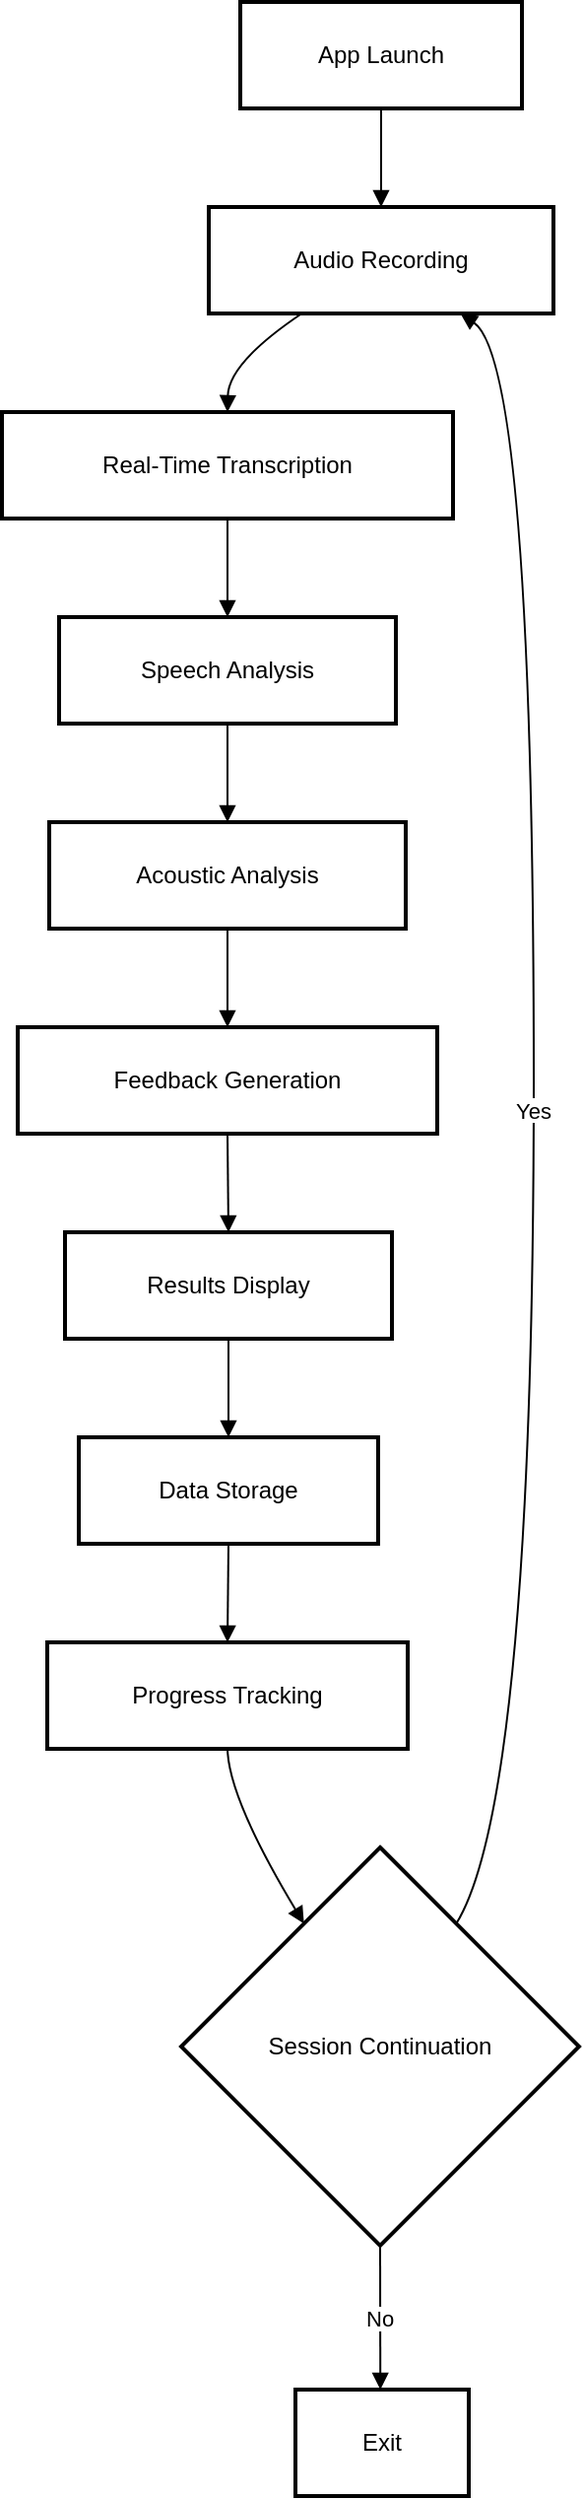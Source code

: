 <mxfile version="26.2.12">
  <diagram name="Page-1" id="HX_wR9H19o_IREb-Gq1F">
    <mxGraphModel>
      <root>
        <mxCell id="0" />
        <mxCell id="1" parent="0" />
        <mxCell id="2" value="App Launch" style="whiteSpace=wrap;strokeWidth=2;" vertex="1" parent="1">
          <mxGeometry x="129" y="8" width="143" height="54" as="geometry" />
        </mxCell>
        <mxCell id="3" value="Audio Recording" style="whiteSpace=wrap;strokeWidth=2;" vertex="1" parent="1">
          <mxGeometry x="113" y="112" width="175" height="54" as="geometry" />
        </mxCell>
        <mxCell id="4" value="Real-Time Transcription" style="whiteSpace=wrap;strokeWidth=2;" vertex="1" parent="1">
          <mxGeometry x="8" y="216" width="229" height="54" as="geometry" />
        </mxCell>
        <mxCell id="5" value="Speech Analysis" style="whiteSpace=wrap;strokeWidth=2;" vertex="1" parent="1">
          <mxGeometry x="37" y="320" width="171" height="54" as="geometry" />
        </mxCell>
        <mxCell id="6" value="Acoustic Analysis" style="whiteSpace=wrap;strokeWidth=2;" vertex="1" parent="1">
          <mxGeometry x="32" y="424" width="181" height="54" as="geometry" />
        </mxCell>
        <mxCell id="7" value="Feedback Generation" style="whiteSpace=wrap;strokeWidth=2;" vertex="1" parent="1">
          <mxGeometry x="16" y="528" width="213" height="54" as="geometry" />
        </mxCell>
        <mxCell id="8" value="Results Display" style="whiteSpace=wrap;strokeWidth=2;" vertex="1" parent="1">
          <mxGeometry x="40" y="632" width="166" height="54" as="geometry" />
        </mxCell>
        <mxCell id="9" value="Data Storage" style="whiteSpace=wrap;strokeWidth=2;" vertex="1" parent="1">
          <mxGeometry x="47" y="736" width="152" height="54" as="geometry" />
        </mxCell>
        <mxCell id="10" value="Progress Tracking" style="whiteSpace=wrap;strokeWidth=2;" vertex="1" parent="1">
          <mxGeometry x="31" y="840" width="183" height="54" as="geometry" />
        </mxCell>
        <mxCell id="11" value="Session Continuation" style="rhombus;strokeWidth=2;whiteSpace=wrap;" vertex="1" parent="1">
          <mxGeometry x="99" y="944" width="202" height="202" as="geometry" />
        </mxCell>
        <mxCell id="12" value="Exit" style="whiteSpace=wrap;strokeWidth=2;" vertex="1" parent="1">
          <mxGeometry x="157" y="1219" width="88" height="54" as="geometry" />
        </mxCell>
        <mxCell id="13" value="" style="curved=1;startArrow=none;endArrow=block;exitX=0.5;exitY=1;entryX=0.5;entryY=0;" edge="1" parent="1" source="2" target="3">
          <mxGeometry relative="1" as="geometry">
            <Array as="points" />
          </mxGeometry>
        </mxCell>
        <mxCell id="14" value="" style="curved=1;startArrow=none;endArrow=block;exitX=0.27;exitY=1;entryX=0.5;entryY=0;" edge="1" parent="1" source="3" target="4">
          <mxGeometry relative="1" as="geometry">
            <Array as="points">
              <mxPoint x="123" y="191" />
            </Array>
          </mxGeometry>
        </mxCell>
        <mxCell id="15" value="" style="curved=1;startArrow=none;endArrow=block;exitX=0.5;exitY=1;entryX=0.5;entryY=0;" edge="1" parent="1" source="4" target="5">
          <mxGeometry relative="1" as="geometry">
            <Array as="points" />
          </mxGeometry>
        </mxCell>
        <mxCell id="16" value="" style="curved=1;startArrow=none;endArrow=block;exitX=0.5;exitY=1;entryX=0.5;entryY=0;" edge="1" parent="1" source="5" target="6">
          <mxGeometry relative="1" as="geometry">
            <Array as="points" />
          </mxGeometry>
        </mxCell>
        <mxCell id="17" value="" style="curved=1;startArrow=none;endArrow=block;exitX=0.5;exitY=1;entryX=0.5;entryY=0;" edge="1" parent="1" source="6" target="7">
          <mxGeometry relative="1" as="geometry">
            <Array as="points" />
          </mxGeometry>
        </mxCell>
        <mxCell id="18" value="" style="curved=1;startArrow=none;endArrow=block;exitX=0.5;exitY=1;entryX=0.5;entryY=0;" edge="1" parent="1" source="7" target="8">
          <mxGeometry relative="1" as="geometry">
            <Array as="points" />
          </mxGeometry>
        </mxCell>
        <mxCell id="19" value="" style="curved=1;startArrow=none;endArrow=block;exitX=0.5;exitY=1;entryX=0.5;entryY=0;" edge="1" parent="1" source="8" target="9">
          <mxGeometry relative="1" as="geometry">
            <Array as="points" />
          </mxGeometry>
        </mxCell>
        <mxCell id="20" value="" style="curved=1;startArrow=none;endArrow=block;exitX=0.5;exitY=1;entryX=0.5;entryY=0;" edge="1" parent="1" source="9" target="10">
          <mxGeometry relative="1" as="geometry">
            <Array as="points" />
          </mxGeometry>
        </mxCell>
        <mxCell id="21" value="" style="curved=1;startArrow=none;endArrow=block;exitX=0.5;exitY=1;entryX=0.19;entryY=0;" edge="1" parent="1" source="10" target="11">
          <mxGeometry relative="1" as="geometry">
            <Array as="points">
              <mxPoint x="123" y="919" />
            </Array>
          </mxGeometry>
        </mxCell>
        <mxCell id="22" value="Yes" style="curved=1;startArrow=none;endArrow=block;exitX=0.81;exitY=0;entryX=0.73;entryY=1;" edge="1" parent="1" source="11" target="3">
          <mxGeometry relative="1" as="geometry">
            <Array as="points">
              <mxPoint x="278" y="919" />
              <mxPoint x="278" y="191" />
            </Array>
          </mxGeometry>
        </mxCell>
        <mxCell id="23" value="No" style="curved=1;startArrow=none;endArrow=block;exitX=0.5;exitY=1;entryX=0.49;entryY=0;" edge="1" parent="1" source="11" target="12">
          <mxGeometry relative="1" as="geometry">
            <Array as="points" />
          </mxGeometry>
        </mxCell>
      </root>
    </mxGraphModel>
  </diagram>
</mxfile>
